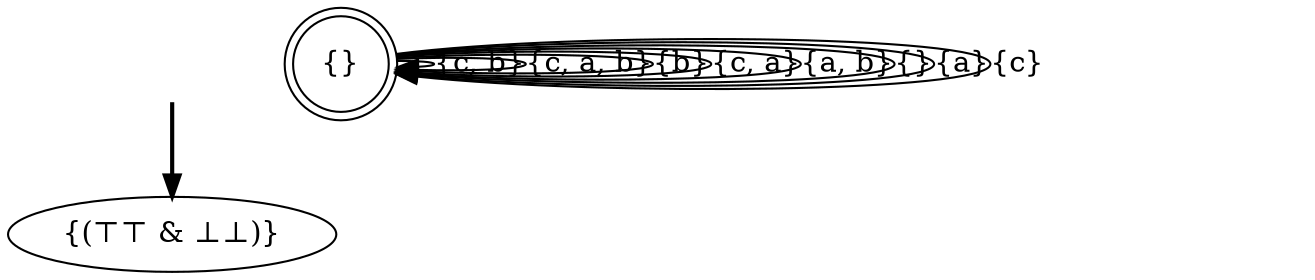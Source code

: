 digraph {
	fake0 [style=invisible]
	"{(⊤⊤ & ⊥⊥)}" [root=true]
	"{}" [shape=doublecircle]
	fake0 -> "{(⊤⊤ & ⊥⊥)}" [style=bold]
	"{}" -> "{}" [label="{c, b}"]
	"{}" -> "{}" [label="{c, a, b}"]
	"{}" -> "{}" [label="{b}"]
	"{}" -> "{}" [label="{c, a}"]
	"{}" -> "{}" [label="{a, b}"]
	"{}" -> "{}" [label="{}"]
	"{}" -> "{}" [label="{a}"]
	"{}" -> "{}" [label="{c}"]
}
